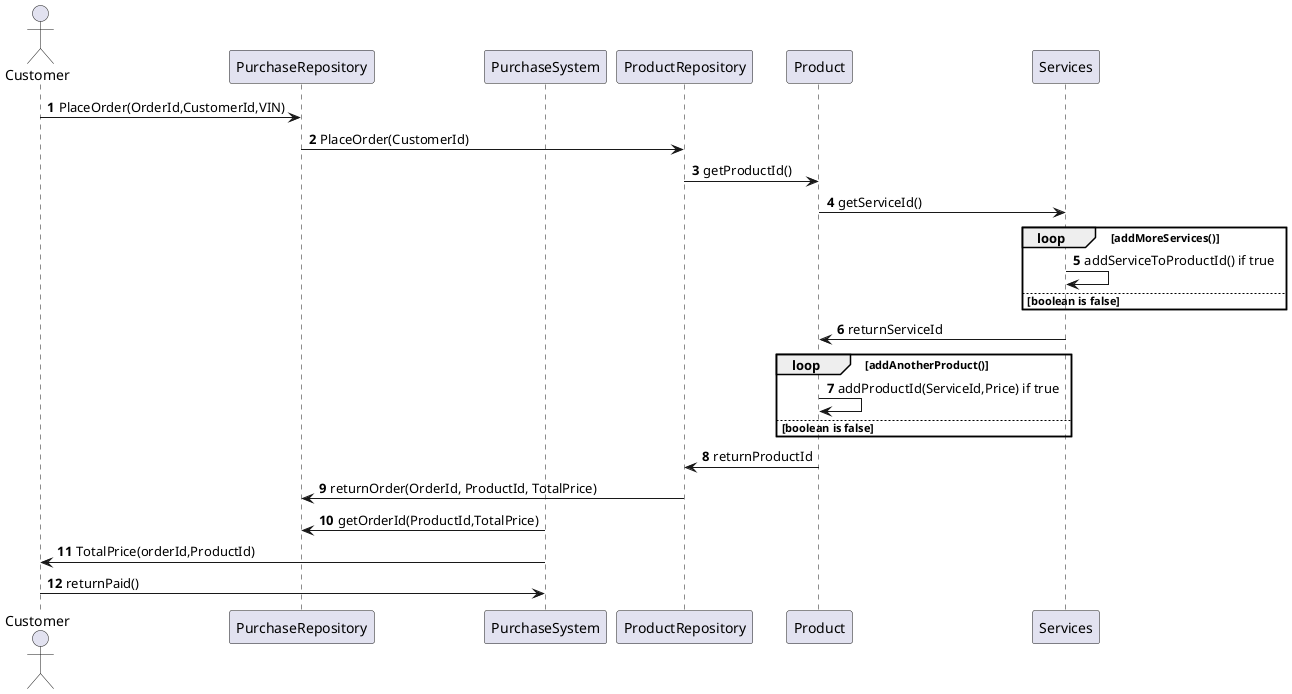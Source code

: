 @startuml
'https://plantuml.com/sequence-diagram

autonumber

actor Customer as c
participant PurchaseRepository as pre
participant PurchaseSystem as ps
participant ProductRepository as pr
participant Product as p
participant Services as s

c->pre:PlaceOrder(OrderId,CustomerId,VIN)
pre->pr:PlaceOrder(CustomerId)
pr->p:getProductId()
p->s:getServiceId()

loop addMoreServices()
    s -> s:addServiceToProductId() if true
else boolean is false
end
s->p:returnServiceId
loop addAnotherProduct()
    p -> p:addProductId(ServiceId,Price) if true
else boolean is false
end
p->pr:returnProductId
pr->pre:returnOrder(OrderId, ProductId, TotalPrice)
ps->pre:getOrderId(ProductId,TotalPrice)
ps->c: TotalPrice(orderId,ProductId)
c->ps:returnPaid()

@enduml